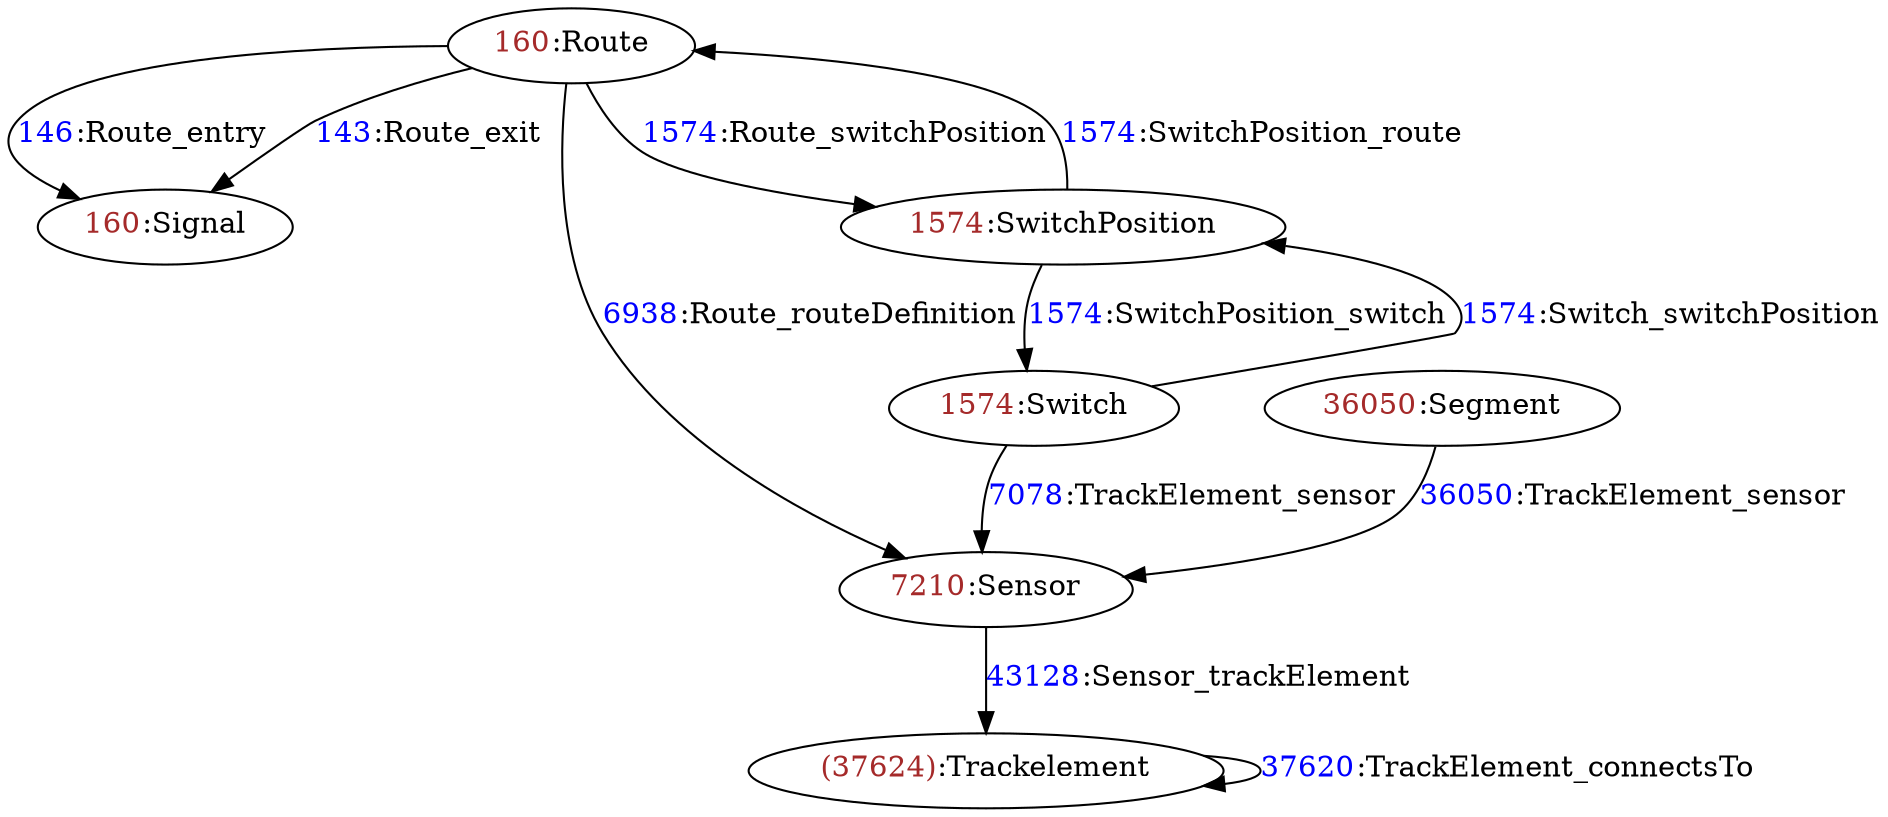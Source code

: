 digraph instanceCard {
"160:Signal" [label=<<FONT color="brown">160</FONT>:Signal>]
"160:Route" [label=<<FONT color="brown">160</FONT>:Route>]
"7210:Sensor" [label=<<FONT color="brown">7210</FONT>:Sensor>]
"(37624):Trackelement" [label=<<FONT color="brown">(37624)</FONT>:Trackelement>]
"36050:Segment" [label=<<FONT color="brown">36050</FONT>:Segment>]
"1574:Switch" [label=<<FONT color="brown">1574</FONT>:Switch>]
"1574:SwitchPosition" [label=<<FONT color="brown">1574</FONT>:SwitchPosition>]
"160:Route"->"160:Signal"[label=<<FONT color="blue">146</FONT>:Route_entry>]
"160:Route"->"160:Signal"[label=<<FONT color="blue">143</FONT>:Route_exit>]
"160:Route"->"7210:Sensor"[label=<<FONT color="blue">6938</FONT>:Route_routeDefinition>]
"160:Route"->"1574:SwitchPosition"[label=<<FONT color="blue">1574</FONT>:Route_switchPosition>]
"7210:Sensor"->"(37624):Trackelement"[label=<<FONT color="blue">43128</FONT>:Sensor_trackElement>]
"(37624):Trackelement"->"(37624):Trackelement"[label=<<FONT color="blue">37620</FONT>:TrackElement_connectsTo>]
"36050:Segment"->"7210:Sensor"[label=<<FONT color="blue">36050</FONT>:TrackElement_sensor>]
"1574:Switch"->"7210:Sensor"[label=<<FONT color="blue">7078</FONT>:TrackElement_sensor>]
"1574:Switch"->"1574:SwitchPosition"[label=<<FONT color="blue">1574</FONT>:Switch_switchPosition>]
"1574:SwitchPosition"->"1574:Switch"[label=<<FONT color="blue">1574</FONT>:SwitchPosition_switch>]
"1574:SwitchPosition"->"160:Route"[label=<<FONT color="blue">1574</FONT>:SwitchPosition_route>]
}